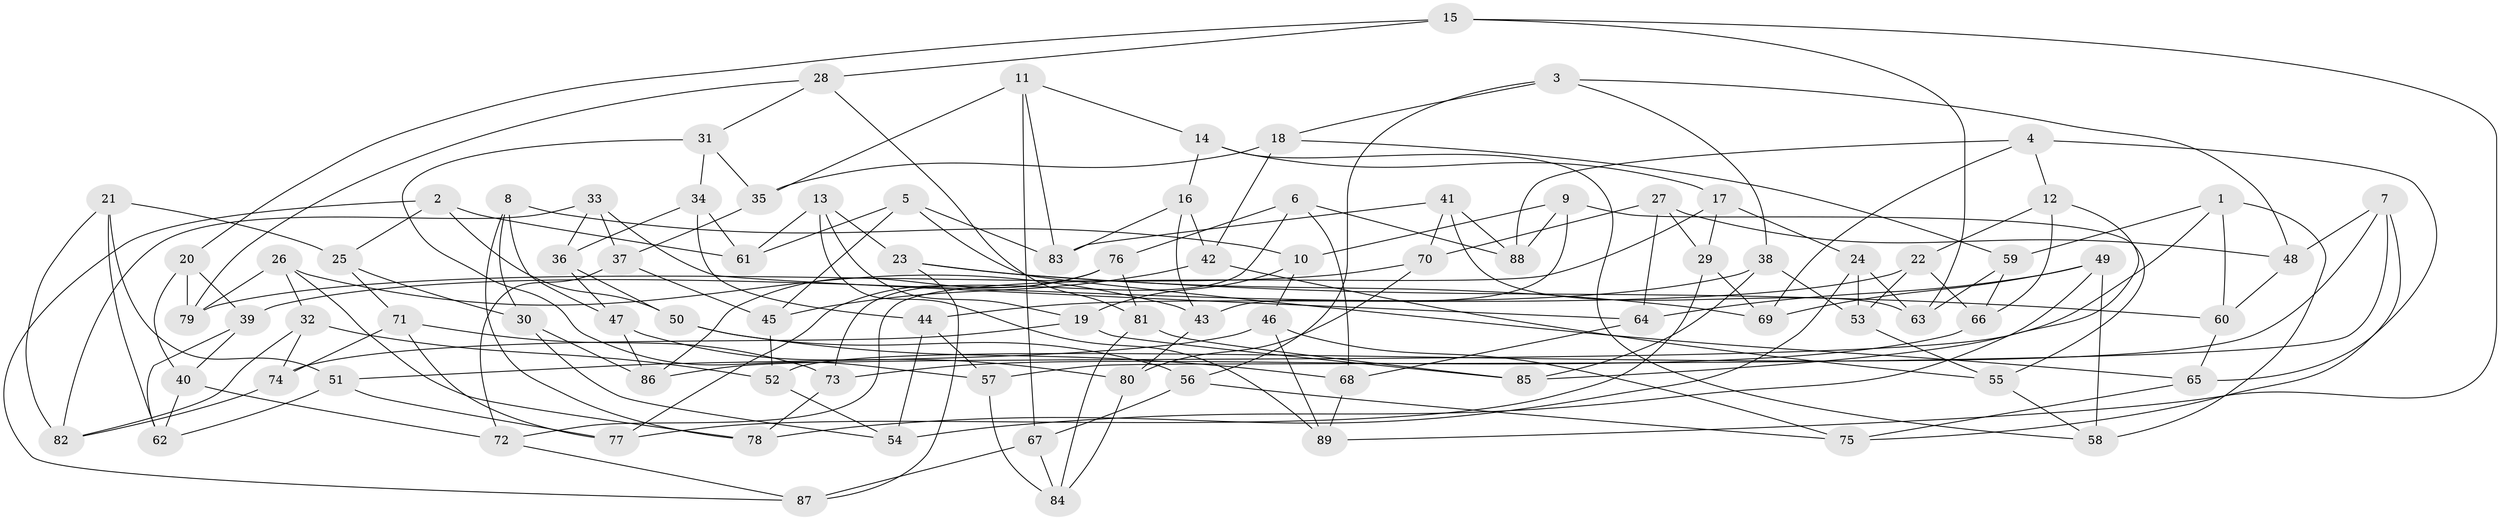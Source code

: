 // Generated by graph-tools (version 1.1) at 2025/11/02/27/25 16:11:46]
// undirected, 89 vertices, 178 edges
graph export_dot {
graph [start="1"]
  node [color=gray90,style=filled];
  1;
  2;
  3;
  4;
  5;
  6;
  7;
  8;
  9;
  10;
  11;
  12;
  13;
  14;
  15;
  16;
  17;
  18;
  19;
  20;
  21;
  22;
  23;
  24;
  25;
  26;
  27;
  28;
  29;
  30;
  31;
  32;
  33;
  34;
  35;
  36;
  37;
  38;
  39;
  40;
  41;
  42;
  43;
  44;
  45;
  46;
  47;
  48;
  49;
  50;
  51;
  52;
  53;
  54;
  55;
  56;
  57;
  58;
  59;
  60;
  61;
  62;
  63;
  64;
  65;
  66;
  67;
  68;
  69;
  70;
  71;
  72;
  73;
  74;
  75;
  76;
  77;
  78;
  79;
  80;
  81;
  82;
  83;
  84;
  85;
  86;
  87;
  88;
  89;
  1 -- 59;
  1 -- 58;
  1 -- 86;
  1 -- 60;
  2 -- 87;
  2 -- 50;
  2 -- 61;
  2 -- 25;
  3 -- 48;
  3 -- 56;
  3 -- 38;
  3 -- 18;
  4 -- 12;
  4 -- 88;
  4 -- 65;
  4 -- 69;
  5 -- 83;
  5 -- 45;
  5 -- 65;
  5 -- 61;
  6 -- 73;
  6 -- 76;
  6 -- 88;
  6 -- 68;
  7 -- 75;
  7 -- 57;
  7 -- 48;
  7 -- 52;
  8 -- 78;
  8 -- 47;
  8 -- 30;
  8 -- 10;
  9 -- 88;
  9 -- 43;
  9 -- 55;
  9 -- 10;
  10 -- 46;
  10 -- 19;
  11 -- 35;
  11 -- 67;
  11 -- 14;
  11 -- 83;
  12 -- 22;
  12 -- 85;
  12 -- 66;
  13 -- 19;
  13 -- 61;
  13 -- 23;
  13 -- 89;
  14 -- 17;
  14 -- 16;
  14 -- 58;
  15 -- 63;
  15 -- 89;
  15 -- 28;
  15 -- 20;
  16 -- 42;
  16 -- 43;
  16 -- 83;
  17 -- 24;
  17 -- 72;
  17 -- 29;
  18 -- 59;
  18 -- 35;
  18 -- 42;
  19 -- 85;
  19 -- 74;
  20 -- 40;
  20 -- 39;
  20 -- 79;
  21 -- 51;
  21 -- 62;
  21 -- 25;
  21 -- 82;
  22 -- 44;
  22 -- 53;
  22 -- 66;
  23 -- 60;
  23 -- 87;
  23 -- 69;
  24 -- 53;
  24 -- 78;
  24 -- 63;
  25 -- 71;
  25 -- 30;
  26 -- 79;
  26 -- 43;
  26 -- 78;
  26 -- 32;
  27 -- 48;
  27 -- 70;
  27 -- 64;
  27 -- 29;
  28 -- 79;
  28 -- 81;
  28 -- 31;
  29 -- 77;
  29 -- 69;
  30 -- 86;
  30 -- 54;
  31 -- 34;
  31 -- 35;
  31 -- 57;
  32 -- 52;
  32 -- 74;
  32 -- 82;
  33 -- 82;
  33 -- 64;
  33 -- 36;
  33 -- 37;
  34 -- 36;
  34 -- 61;
  34 -- 44;
  35 -- 37;
  36 -- 47;
  36 -- 50;
  37 -- 72;
  37 -- 45;
  38 -- 85;
  38 -- 39;
  38 -- 53;
  39 -- 40;
  39 -- 62;
  40 -- 72;
  40 -- 62;
  41 -- 70;
  41 -- 83;
  41 -- 88;
  41 -- 63;
  42 -- 55;
  42 -- 45;
  43 -- 80;
  44 -- 54;
  44 -- 57;
  45 -- 52;
  46 -- 89;
  46 -- 75;
  46 -- 51;
  47 -- 86;
  47 -- 80;
  48 -- 60;
  49 -- 69;
  49 -- 64;
  49 -- 58;
  49 -- 54;
  50 -- 56;
  50 -- 68;
  51 -- 77;
  51 -- 62;
  52 -- 54;
  53 -- 55;
  55 -- 58;
  56 -- 75;
  56 -- 67;
  57 -- 84;
  59 -- 63;
  59 -- 66;
  60 -- 65;
  64 -- 68;
  65 -- 75;
  66 -- 73;
  67 -- 84;
  67 -- 87;
  68 -- 89;
  70 -- 79;
  70 -- 80;
  71 -- 74;
  71 -- 73;
  71 -- 77;
  72 -- 87;
  73 -- 78;
  74 -- 82;
  76 -- 81;
  76 -- 86;
  76 -- 77;
  80 -- 84;
  81 -- 84;
  81 -- 85;
}

